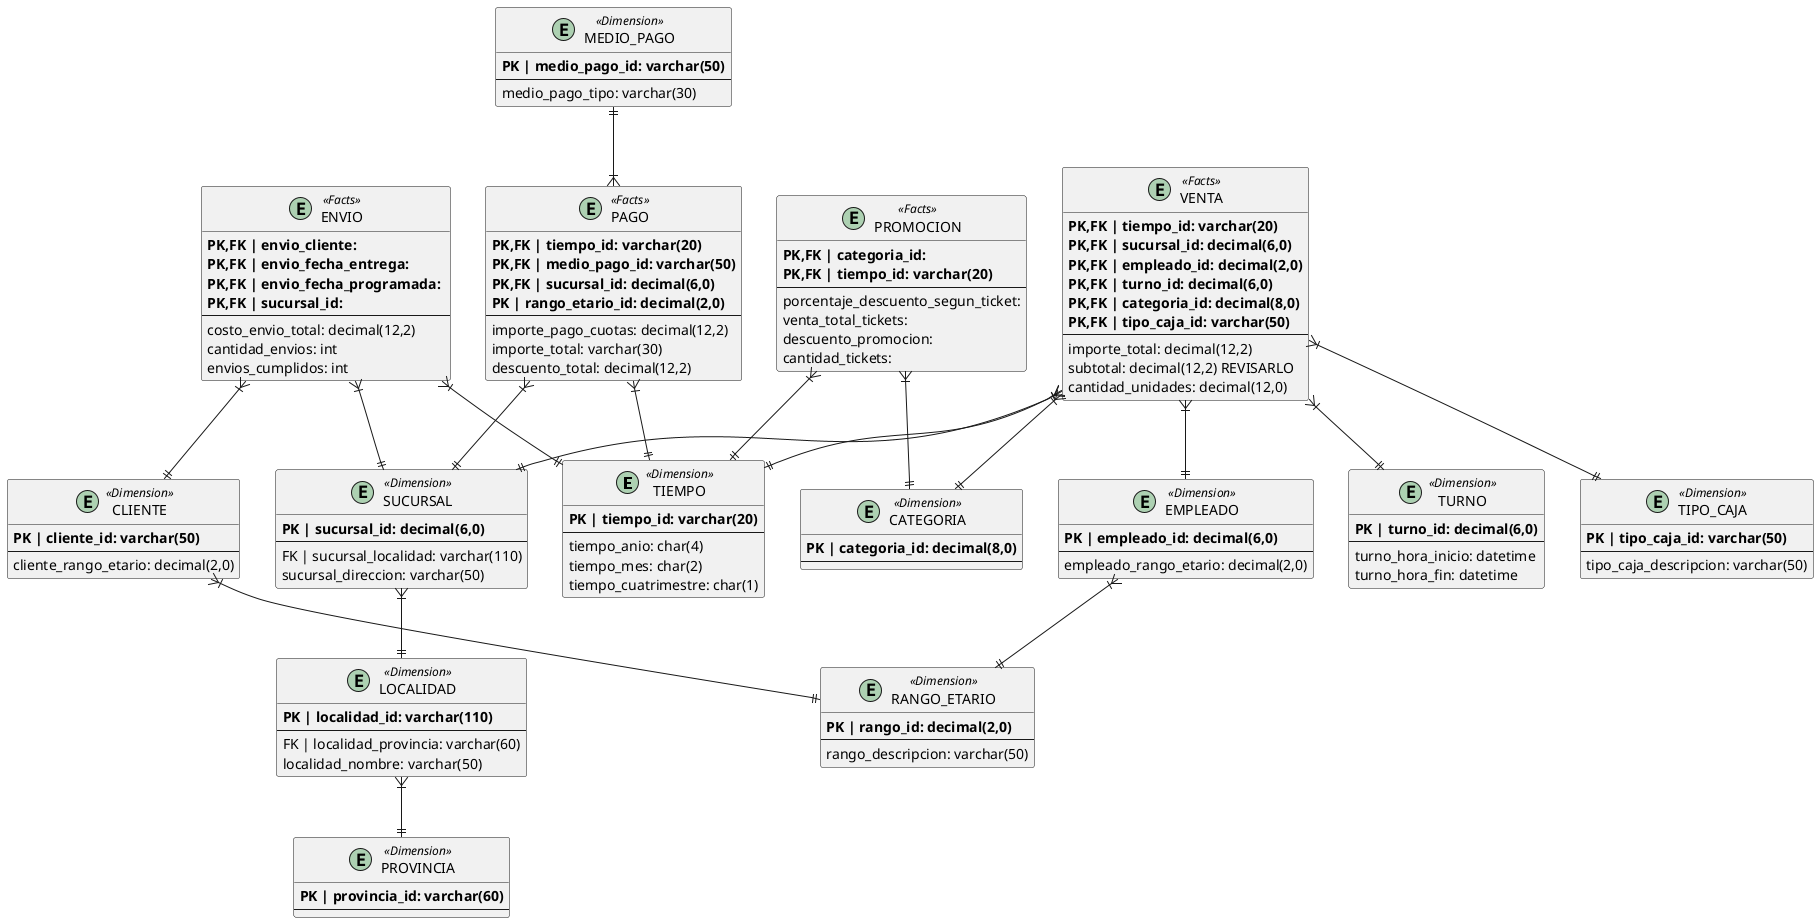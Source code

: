 @startuml

entity TIEMPO <<Dimension>> {
    **PK | tiempo_id: varchar(20)**
    --
    tiempo_anio: char(4)
    tiempo_mes: char(2)
    tiempo_cuatrimestre: char(1)
}

entity PROVINCIA <<Dimension>> {
    **PK | provincia_id: varchar(60)**
    --
}

entity LOCALIDAD <<Dimension>> {
    **PK | localidad_id: varchar(110)**
    --
    FK | localidad_provincia: varchar(60)
    localidad_nombre: varchar(50)
}

entity EMPLEADO <<Dimension>> {
    **PK | empleado_id: decimal(6,0)**
    --
    empleado_rango_etario: decimal(2,0)
}

entity CLIENTE <<Dimension>> {
    **PK | cliente_id: varchar(50)**
    --
    cliente_rango_etario: decimal(2,0)
}

entity SUCURSAL <<Dimension>> {
    **PK | sucursal_id: decimal(6,0)**
    --
    FK | sucursal_localidad: varchar(110)
    sucursal_direccion: varchar(50)
}

entity RANGO_ETARIO <<Dimension>> {
    **PK | rango_id: decimal(2,0)**
    --
    rango_descripcion: varchar(50)
}

entity TURNO <<Dimension>> {
    **PK | turno_id: decimal(6,0)**
    --
    turno_hora_inicio: datetime
    turno_hora_fin: datetime
}

entity PAGO <<Facts>>{
    **PK,FK | tiempo_id: varchar(20)**
    **PK,FK | medio_pago_id: varchar(50)**
    **PK,FK | sucursal_id: decimal(6,0)**
    **PK | rango_etario_id: decimal(2,0)**
    --
    importe_pago_cuotas: decimal(12,2)
    importe_total: varchar(30)
    descuento_total: decimal(12,2)
}

entity MEDIO_PAGO <<Dimension>> {
    **PK | medio_pago_id: varchar(50)**
    --
    medio_pago_tipo: varchar(30)
}

entity CATEGORIA <<Dimension>> {
    **PK | categoria_id: decimal(8,0)**
    --
}

entity VENTA <<Facts>> {
    **PK,FK | tiempo_id: varchar(20)**
    **PK,FK | sucursal_id: decimal(6,0)**
    **PK,FK | empleado_id: decimal(2,0)**
    **PK,FK | turno_id: decimal(6,0)**
    **PK,FK | categoria_id: decimal(8,0)**
    **PK,FK | tipo_caja_id: varchar(50)**
    --
    importe_total: decimal(12,2)
    subtotal: decimal(12,2) REVISARLO
    cantidad_unidades: decimal(12,0)
}

entity TIPO_CAJA <<Dimension>> {
    **PK | tipo_caja_id: varchar(50)**
    --
    tipo_caja_descripcion: varchar(50)
}

entity PROMOCION <<Facts>> {
    **PK,FK | categoria_id: **
    **PK,FK | tiempo_id: varchar(20)**
    --
    porcentaje_descuento_segun_ticket:
    venta_total_tickets:
    descuento_promocion:
    cantidad_tickets:
}

entity ENVIO <<Facts>> {
    **PK,FK | envio_cliente: **
    **PK,FK | envio_fecha_entrega: **
    **PK,FK | envio_fecha_programada: **
    **PK,FK | sucursal_id: **
    --
    costo_envio_total: decimal(12,2)
    cantidad_envios: int
    envios_cumplidos: int
}

MEDIO_PAGO ||--|{ PAGO

PAGO }|--|| TIEMPO
PAGO }|--|| SUCURSAL

PROMOCION }|--|| TIEMPO
PROMOCION }|--|| CATEGORIA

VENTA }|--|| TIEMPO
VENTA }|--|| SUCURSAL
VENTA }|--|| EMPLEADO
VENTA }|--|| TURNO
VENTA }|--|| CATEGORIA
VENTA }|--|| TIPO_CAJA

ENVIO }|--|| TIEMPO
ENVIO }|--|| SUCURSAL
ENVIO }|--|| CLIENTE

EMPLEADO }|--|| RANGO_ETARIO
CLIENTE }|--|| RANGO_ETARIO

LOCALIDAD }|--|| PROVINCIA
SUCURSAL }|--|| LOCALIDAD



@enduml